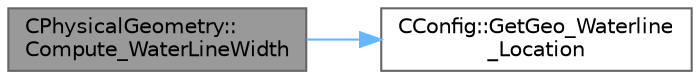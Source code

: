 digraph "CPhysicalGeometry::Compute_WaterLineWidth"
{
 // LATEX_PDF_SIZE
  bgcolor="transparent";
  edge [fontname=Helvetica,fontsize=10,labelfontname=Helvetica,labelfontsize=10];
  node [fontname=Helvetica,fontsize=10,shape=box,height=0.2,width=0.4];
  rankdir="LR";
  Node1 [id="Node000001",label="CPhysicalGeometry::\lCompute_WaterLineWidth",height=0.2,width=0.4,color="gray40", fillcolor="grey60", style="filled", fontcolor="black",tooltip="Compute the chord of an airfoil."];
  Node1 -> Node2 [id="edge1_Node000001_Node000002",color="steelblue1",style="solid",tooltip=" "];
  Node2 [id="Node000002",label="CConfig::GetGeo_Waterline\l_Location",height=0.2,width=0.4,color="grey40", fillcolor="white", style="filled",URL="$classCConfig.html#a2fea71ddc56fc211f326bd269da1c12f",tooltip="Get the location of the waterline."];
}
